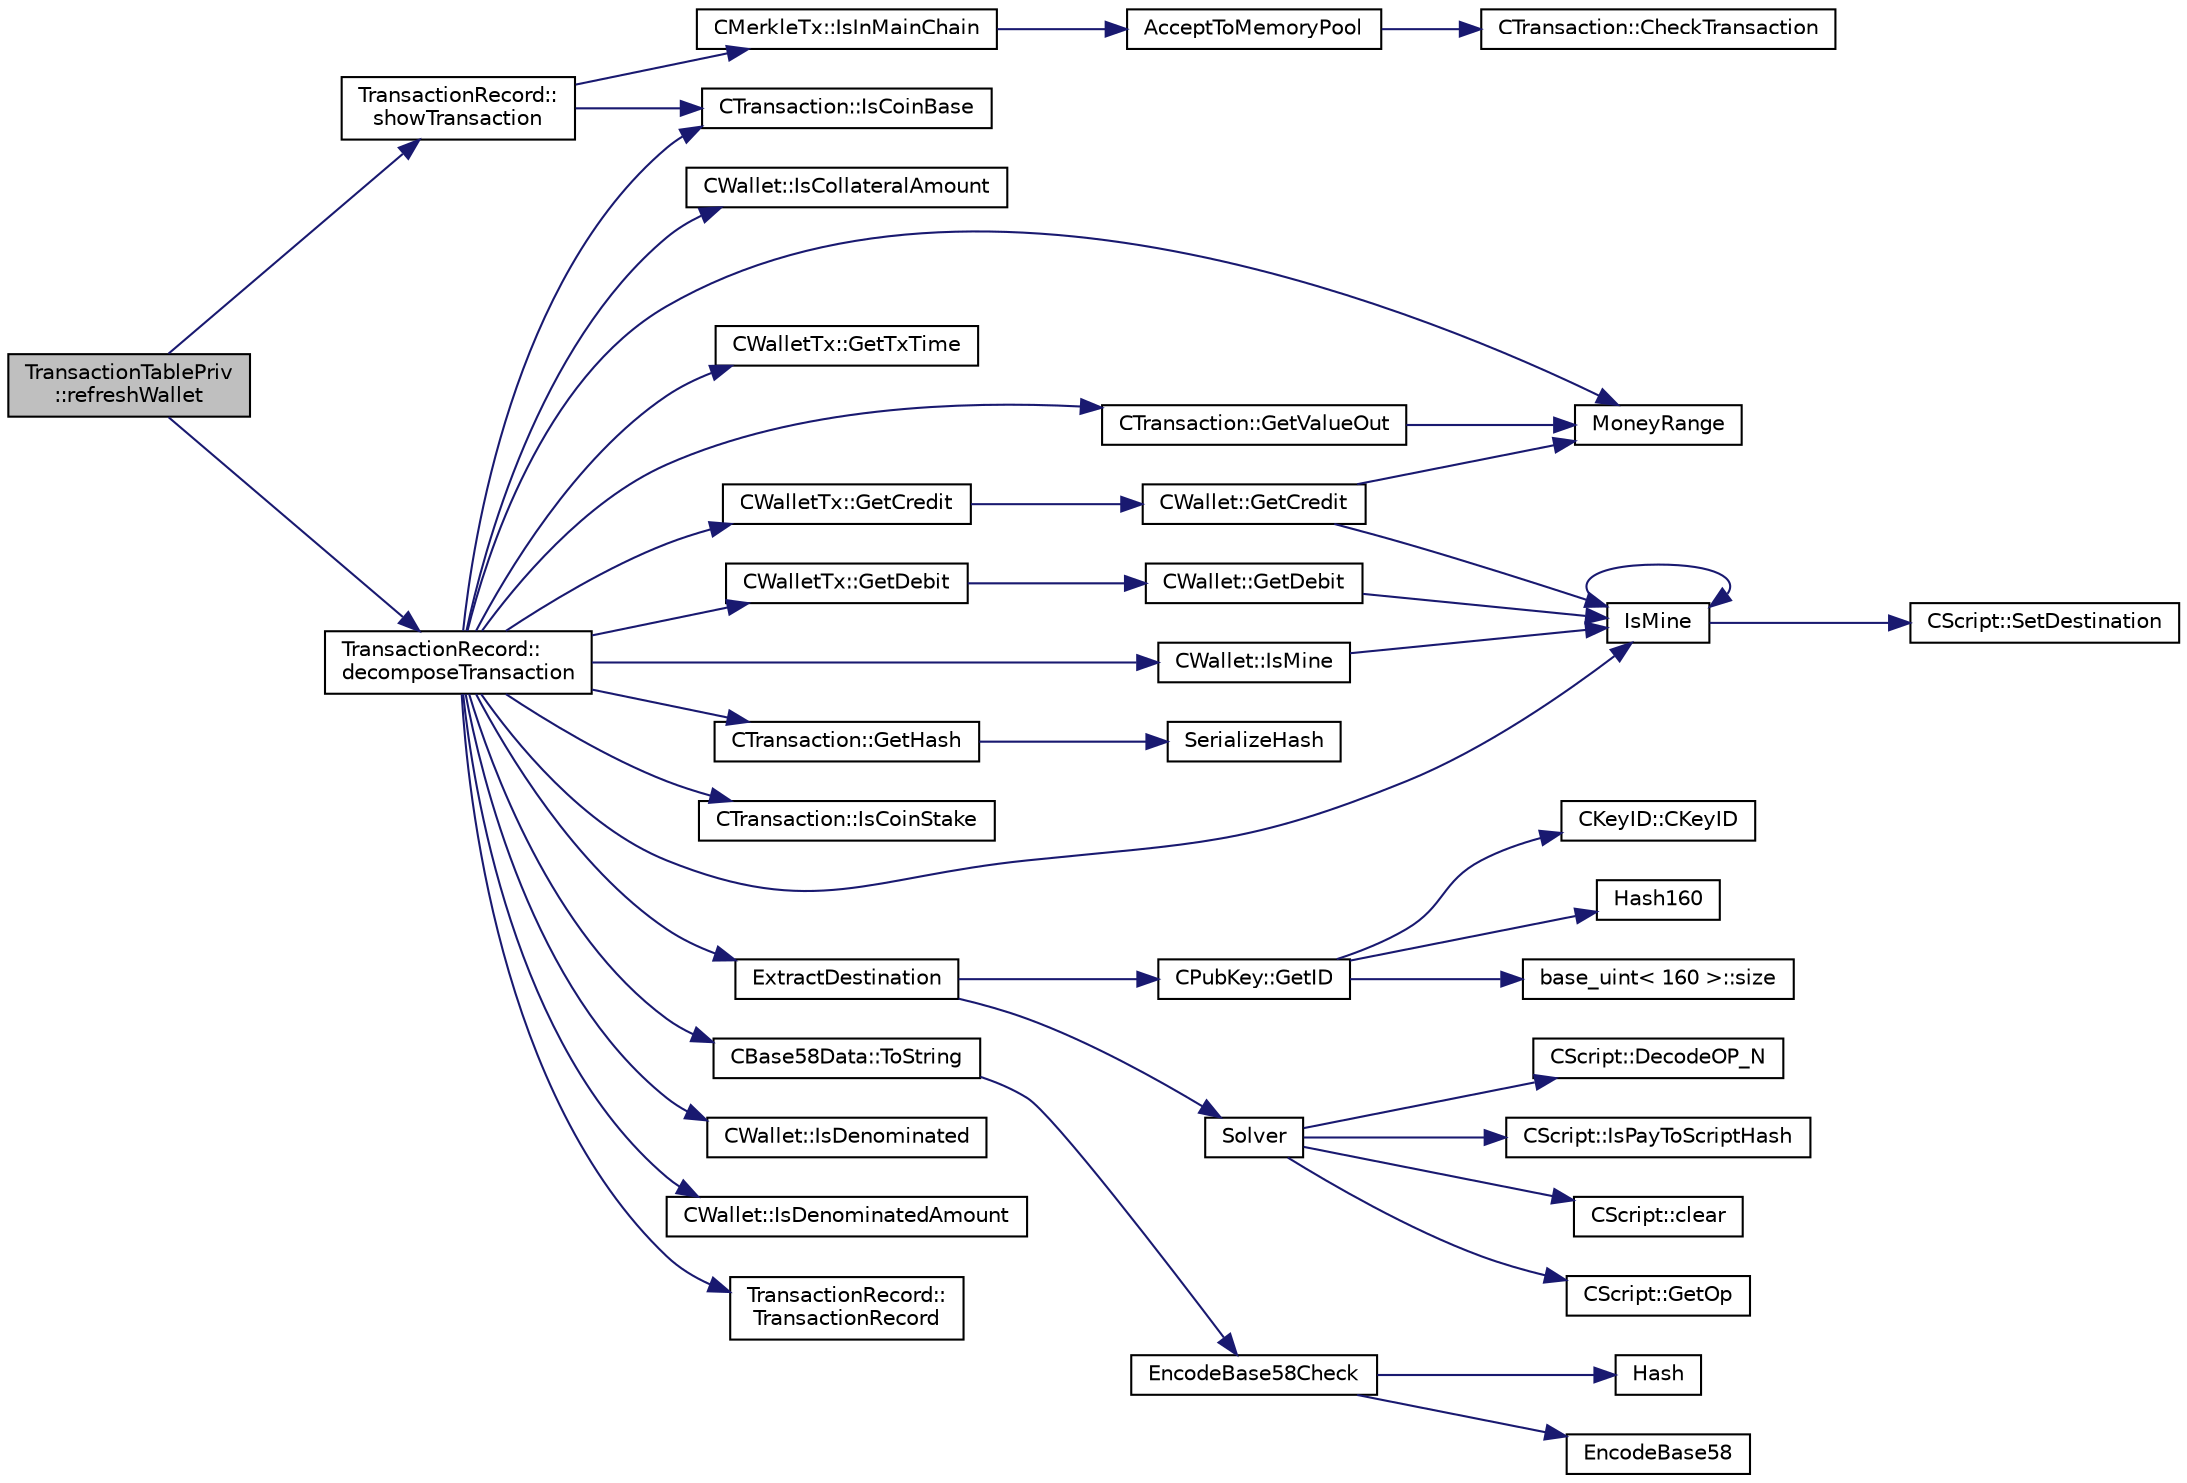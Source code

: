 digraph "TransactionTablePriv::refreshWallet"
{
  edge [fontname="Helvetica",fontsize="10",labelfontname="Helvetica",labelfontsize="10"];
  node [fontname="Helvetica",fontsize="10",shape=record];
  rankdir="LR";
  Node93 [label="TransactionTablePriv\l::refreshWallet",height=0.2,width=0.4,color="black", fillcolor="grey75", style="filled", fontcolor="black"];
  Node93 -> Node94 [color="midnightblue",fontsize="10",style="solid",fontname="Helvetica"];
  Node94 [label="TransactionRecord::\lshowTransaction",height=0.2,width=0.4,color="black", fillcolor="white", style="filled",URL="$d1/da7/class_transaction_record.html#a5ad1d1af4bec5b15a624b7a451e8cdbf",tooltip="Decompose CWallet transaction to model transaction records. "];
  Node94 -> Node95 [color="midnightblue",fontsize="10",style="solid",fontname="Helvetica"];
  Node95 [label="CTransaction::IsCoinBase",height=0.2,width=0.4,color="black", fillcolor="white", style="filled",URL="$df/d43/class_c_transaction.html#a96256e8ac1bf79ad9c057e48c41132dd"];
  Node94 -> Node96 [color="midnightblue",fontsize="10",style="solid",fontname="Helvetica"];
  Node96 [label="CMerkleTx::IsInMainChain",height=0.2,width=0.4,color="black", fillcolor="white", style="filled",URL="$d1/dff/class_c_merkle_tx.html#ad4b3623fabf1924dba2a7694e3418e1e"];
  Node96 -> Node97 [color="midnightblue",fontsize="10",style="solid",fontname="Helvetica"];
  Node97 [label="AcceptToMemoryPool",height=0.2,width=0.4,color="black", fillcolor="white", style="filled",URL="$d4/dbf/main_8h.html#addea0e425b693b4c1be712c3ead94568",tooltip="(try to) add transaction to memory pool "];
  Node97 -> Node98 [color="midnightblue",fontsize="10",style="solid",fontname="Helvetica"];
  Node98 [label="CTransaction::CheckTransaction",height=0.2,width=0.4,color="black", fillcolor="white", style="filled",URL="$df/d43/class_c_transaction.html#a2104329681e2749baeeaaf47c0af482d"];
  Node93 -> Node99 [color="midnightblue",fontsize="10",style="solid",fontname="Helvetica"];
  Node99 [label="TransactionRecord::\ldecomposeTransaction",height=0.2,width=0.4,color="black", fillcolor="white", style="filled",URL="$d1/da7/class_transaction_record.html#a9f5db4465fa5fdcc3f9af525096bcdb9"];
  Node99 -> Node100 [color="midnightblue",fontsize="10",style="solid",fontname="Helvetica"];
  Node100 [label="CWalletTx::GetTxTime",height=0.2,width=0.4,color="black", fillcolor="white", style="filled",URL="$d6/d53/class_c_wallet_tx.html#ab94368cf0553687d8f1fec5d2aaa1457"];
  Node99 -> Node101 [color="midnightblue",fontsize="10",style="solid",fontname="Helvetica"];
  Node101 [label="CWalletTx::GetCredit",height=0.2,width=0.4,color="black", fillcolor="white", style="filled",URL="$d6/d53/class_c_wallet_tx.html#a176e9ecbafbee27d604acbab9804885d"];
  Node101 -> Node102 [color="midnightblue",fontsize="10",style="solid",fontname="Helvetica"];
  Node102 [label="CWallet::GetCredit",height=0.2,width=0.4,color="black", fillcolor="white", style="filled",URL="$d2/de5/class_c_wallet.html#aa60b69c7d4ea6063ed83b13d7c6fe695"];
  Node102 -> Node103 [color="midnightblue",fontsize="10",style="solid",fontname="Helvetica"];
  Node103 [label="MoneyRange",height=0.2,width=0.4,color="black", fillcolor="white", style="filled",URL="$dd/d2f/amount_8h.html#a12db56a9a1c931941f0943ecbb278aae"];
  Node102 -> Node104 [color="midnightblue",fontsize="10",style="solid",fontname="Helvetica"];
  Node104 [label="IsMine",height=0.2,width=0.4,color="black", fillcolor="white", style="filled",URL="$dd/d0f/script_8cpp.html#adc59cf67d903c1ba1ef225561b85bfce"];
  Node104 -> Node105 [color="midnightblue",fontsize="10",style="solid",fontname="Helvetica"];
  Node105 [label="CScript::SetDestination",height=0.2,width=0.4,color="black", fillcolor="white", style="filled",URL="$d9/d4b/class_c_script.html#ad1b5a9077241aa06116040c4f1b7c31e"];
  Node104 -> Node104 [color="midnightblue",fontsize="10",style="solid",fontname="Helvetica"];
  Node99 -> Node106 [color="midnightblue",fontsize="10",style="solid",fontname="Helvetica"];
  Node106 [label="CWalletTx::GetDebit",height=0.2,width=0.4,color="black", fillcolor="white", style="filled",URL="$d6/d53/class_c_wallet_tx.html#a7757c17a323e5f6f75c92acb398d3568"];
  Node106 -> Node107 [color="midnightblue",fontsize="10",style="solid",fontname="Helvetica"];
  Node107 [label="CWallet::GetDebit",height=0.2,width=0.4,color="black", fillcolor="white", style="filled",URL="$d2/de5/class_c_wallet.html#a5ab4855aac6f4b335421944403e44d6d"];
  Node107 -> Node104 [color="midnightblue",fontsize="10",style="solid",fontname="Helvetica"];
  Node99 -> Node108 [color="midnightblue",fontsize="10",style="solid",fontname="Helvetica"];
  Node108 [label="CTransaction::GetHash",height=0.2,width=0.4,color="black", fillcolor="white", style="filled",URL="$df/d43/class_c_transaction.html#a0b46d80e82ca324e82c2ce3fc1492bfa"];
  Node108 -> Node109 [color="midnightblue",fontsize="10",style="solid",fontname="Helvetica"];
  Node109 [label="SerializeHash",height=0.2,width=0.4,color="black", fillcolor="white", style="filled",URL="$db/dfb/hash_8h.html#a6de694e43f17c62025c6883965b65e63"];
  Node99 -> Node95 [color="midnightblue",fontsize="10",style="solid",fontname="Helvetica"];
  Node99 -> Node110 [color="midnightblue",fontsize="10",style="solid",fontname="Helvetica"];
  Node110 [label="CTransaction::IsCoinStake",height=0.2,width=0.4,color="black", fillcolor="white", style="filled",URL="$df/d43/class_c_transaction.html#ace4278a41a296d40dcf5fb2b9cf007ec"];
  Node99 -> Node111 [color="midnightblue",fontsize="10",style="solid",fontname="Helvetica"];
  Node111 [label="CWallet::IsMine",height=0.2,width=0.4,color="black", fillcolor="white", style="filled",URL="$d2/de5/class_c_wallet.html#a4eada57edc1c443564b8cc9b853d955c"];
  Node111 -> Node104 [color="midnightblue",fontsize="10",style="solid",fontname="Helvetica"];
  Node99 -> Node112 [color="midnightblue",fontsize="10",style="solid",fontname="Helvetica"];
  Node112 [label="ExtractDestination",height=0.2,width=0.4,color="black", fillcolor="white", style="filled",URL="$dd/d0f/script_8cpp.html#a951f7e601746ae076afdf3169ecca2fc"];
  Node112 -> Node113 [color="midnightblue",fontsize="10",style="solid",fontname="Helvetica"];
  Node113 [label="Solver",height=0.2,width=0.4,color="black", fillcolor="white", style="filled",URL="$dd/d0f/script_8cpp.html#a6ee6be50bff44464e905680c6fcee6dc"];
  Node113 -> Node114 [color="midnightblue",fontsize="10",style="solid",fontname="Helvetica"];
  Node114 [label="CScript::IsPayToScriptHash",height=0.2,width=0.4,color="black", fillcolor="white", style="filled",URL="$d9/d4b/class_c_script.html#a0c3729c606d318923dc06f95d85a0971"];
  Node113 -> Node115 [color="midnightblue",fontsize="10",style="solid",fontname="Helvetica"];
  Node115 [label="CScript::clear",height=0.2,width=0.4,color="black", fillcolor="white", style="filled",URL="$d9/d4b/class_c_script.html#a7b2baf842621f07c4939408acf63377c"];
  Node113 -> Node116 [color="midnightblue",fontsize="10",style="solid",fontname="Helvetica"];
  Node116 [label="CScript::GetOp",height=0.2,width=0.4,color="black", fillcolor="white", style="filled",URL="$d9/d4b/class_c_script.html#a94635ed93d8d244ec3acfa83f9ecfe5f"];
  Node113 -> Node117 [color="midnightblue",fontsize="10",style="solid",fontname="Helvetica"];
  Node117 [label="CScript::DecodeOP_N",height=0.2,width=0.4,color="black", fillcolor="white", style="filled",URL="$d9/d4b/class_c_script.html#a7f975fca06b3e9a17da8ba23c7647e2e"];
  Node112 -> Node118 [color="midnightblue",fontsize="10",style="solid",fontname="Helvetica"];
  Node118 [label="CPubKey::GetID",height=0.2,width=0.4,color="black", fillcolor="white", style="filled",URL="$da/d4e/class_c_pub_key.html#a2675f7e6f72eff68e7a5227289feb021"];
  Node118 -> Node119 [color="midnightblue",fontsize="10",style="solid",fontname="Helvetica"];
  Node119 [label="CKeyID::CKeyID",height=0.2,width=0.4,color="black", fillcolor="white", style="filled",URL="$dd/d88/class_c_key_i_d.html#a01dbd3c37820a2ffe89d106c6a7cf53d"];
  Node118 -> Node120 [color="midnightblue",fontsize="10",style="solid",fontname="Helvetica"];
  Node120 [label="Hash160",height=0.2,width=0.4,color="black", fillcolor="white", style="filled",URL="$db/dfb/hash_8h.html#a4490f70ddae16e9e48460a0416a48a6b"];
  Node118 -> Node121 [color="midnightblue",fontsize="10",style="solid",fontname="Helvetica"];
  Node121 [label="base_uint\< 160 \>::size",height=0.2,width=0.4,color="black", fillcolor="white", style="filled",URL="$da/df7/classbase__uint.html#a1f49b034e686269601ea89b0319b8004"];
  Node99 -> Node104 [color="midnightblue",fontsize="10",style="solid",fontname="Helvetica"];
  Node99 -> Node122 [color="midnightblue",fontsize="10",style="solid",fontname="Helvetica"];
  Node122 [label="CBase58Data::ToString",height=0.2,width=0.4,color="black", fillcolor="white", style="filled",URL="$d2/d08/class_c_base58_data.html#a7dc91af403ca02694b3247b15604e220"];
  Node122 -> Node123 [color="midnightblue",fontsize="10",style="solid",fontname="Helvetica"];
  Node123 [label="EncodeBase58Check",height=0.2,width=0.4,color="black", fillcolor="white", style="filled",URL="$db/d9c/base58_8cpp.html#ace9a5807ee51604f33044339f073ec76",tooltip="Encode a byte vector into a base58-encoded string, including checksum. "];
  Node123 -> Node124 [color="midnightblue",fontsize="10",style="solid",fontname="Helvetica"];
  Node124 [label="Hash",height=0.2,width=0.4,color="black", fillcolor="white", style="filled",URL="$db/dfb/hash_8h.html#ab3f6c437460137530d86e09c2c102e99"];
  Node123 -> Node125 [color="midnightblue",fontsize="10",style="solid",fontname="Helvetica"];
  Node125 [label="EncodeBase58",height=0.2,width=0.4,color="black", fillcolor="white", style="filled",URL="$db/d9c/base58_8cpp.html#a8d6f0e9d5df175b4966dcede31dc90ad",tooltip="Encode a byte sequence as a base58-encoded string. "];
  Node99 -> Node103 [color="midnightblue",fontsize="10",style="solid",fontname="Helvetica"];
  Node99 -> Node126 [color="midnightblue",fontsize="10",style="solid",fontname="Helvetica"];
  Node126 [label="CWallet::IsDenominated",height=0.2,width=0.4,color="black", fillcolor="white", style="filled",URL="$d2/de5/class_c_wallet.html#aadbae9ed508f11c3c2cd4c5a3ecc3477"];
  Node99 -> Node127 [color="midnightblue",fontsize="10",style="solid",fontname="Helvetica"];
  Node127 [label="CWallet::IsDenominatedAmount",height=0.2,width=0.4,color="black", fillcolor="white", style="filled",URL="$d2/de5/class_c_wallet.html#a2baf29c682b9f3587f583824cf1e869c"];
  Node99 -> Node128 [color="midnightblue",fontsize="10",style="solid",fontname="Helvetica"];
  Node128 [label="TransactionRecord::\lTransactionRecord",height=0.2,width=0.4,color="black", fillcolor="white", style="filled",URL="$d1/da7/class_transaction_record.html#abb95ce852c0d00e86dcf7ebf63e70a83"];
  Node99 -> Node129 [color="midnightblue",fontsize="10",style="solid",fontname="Helvetica"];
  Node129 [label="CWallet::IsCollateralAmount",height=0.2,width=0.4,color="black", fillcolor="white", style="filled",URL="$d2/de5/class_c_wallet.html#a99a4998f0a3017bfed282e3a7df561a4"];
  Node99 -> Node130 [color="midnightblue",fontsize="10",style="solid",fontname="Helvetica"];
  Node130 [label="CTransaction::GetValueOut",height=0.2,width=0.4,color="black", fillcolor="white", style="filled",URL="$df/d43/class_c_transaction.html#a9ce7d94c68adb37627d82669b83a7c59",tooltip="Amount of ions spent by this transaction. "];
  Node130 -> Node103 [color="midnightblue",fontsize="10",style="solid",fontname="Helvetica"];
}

